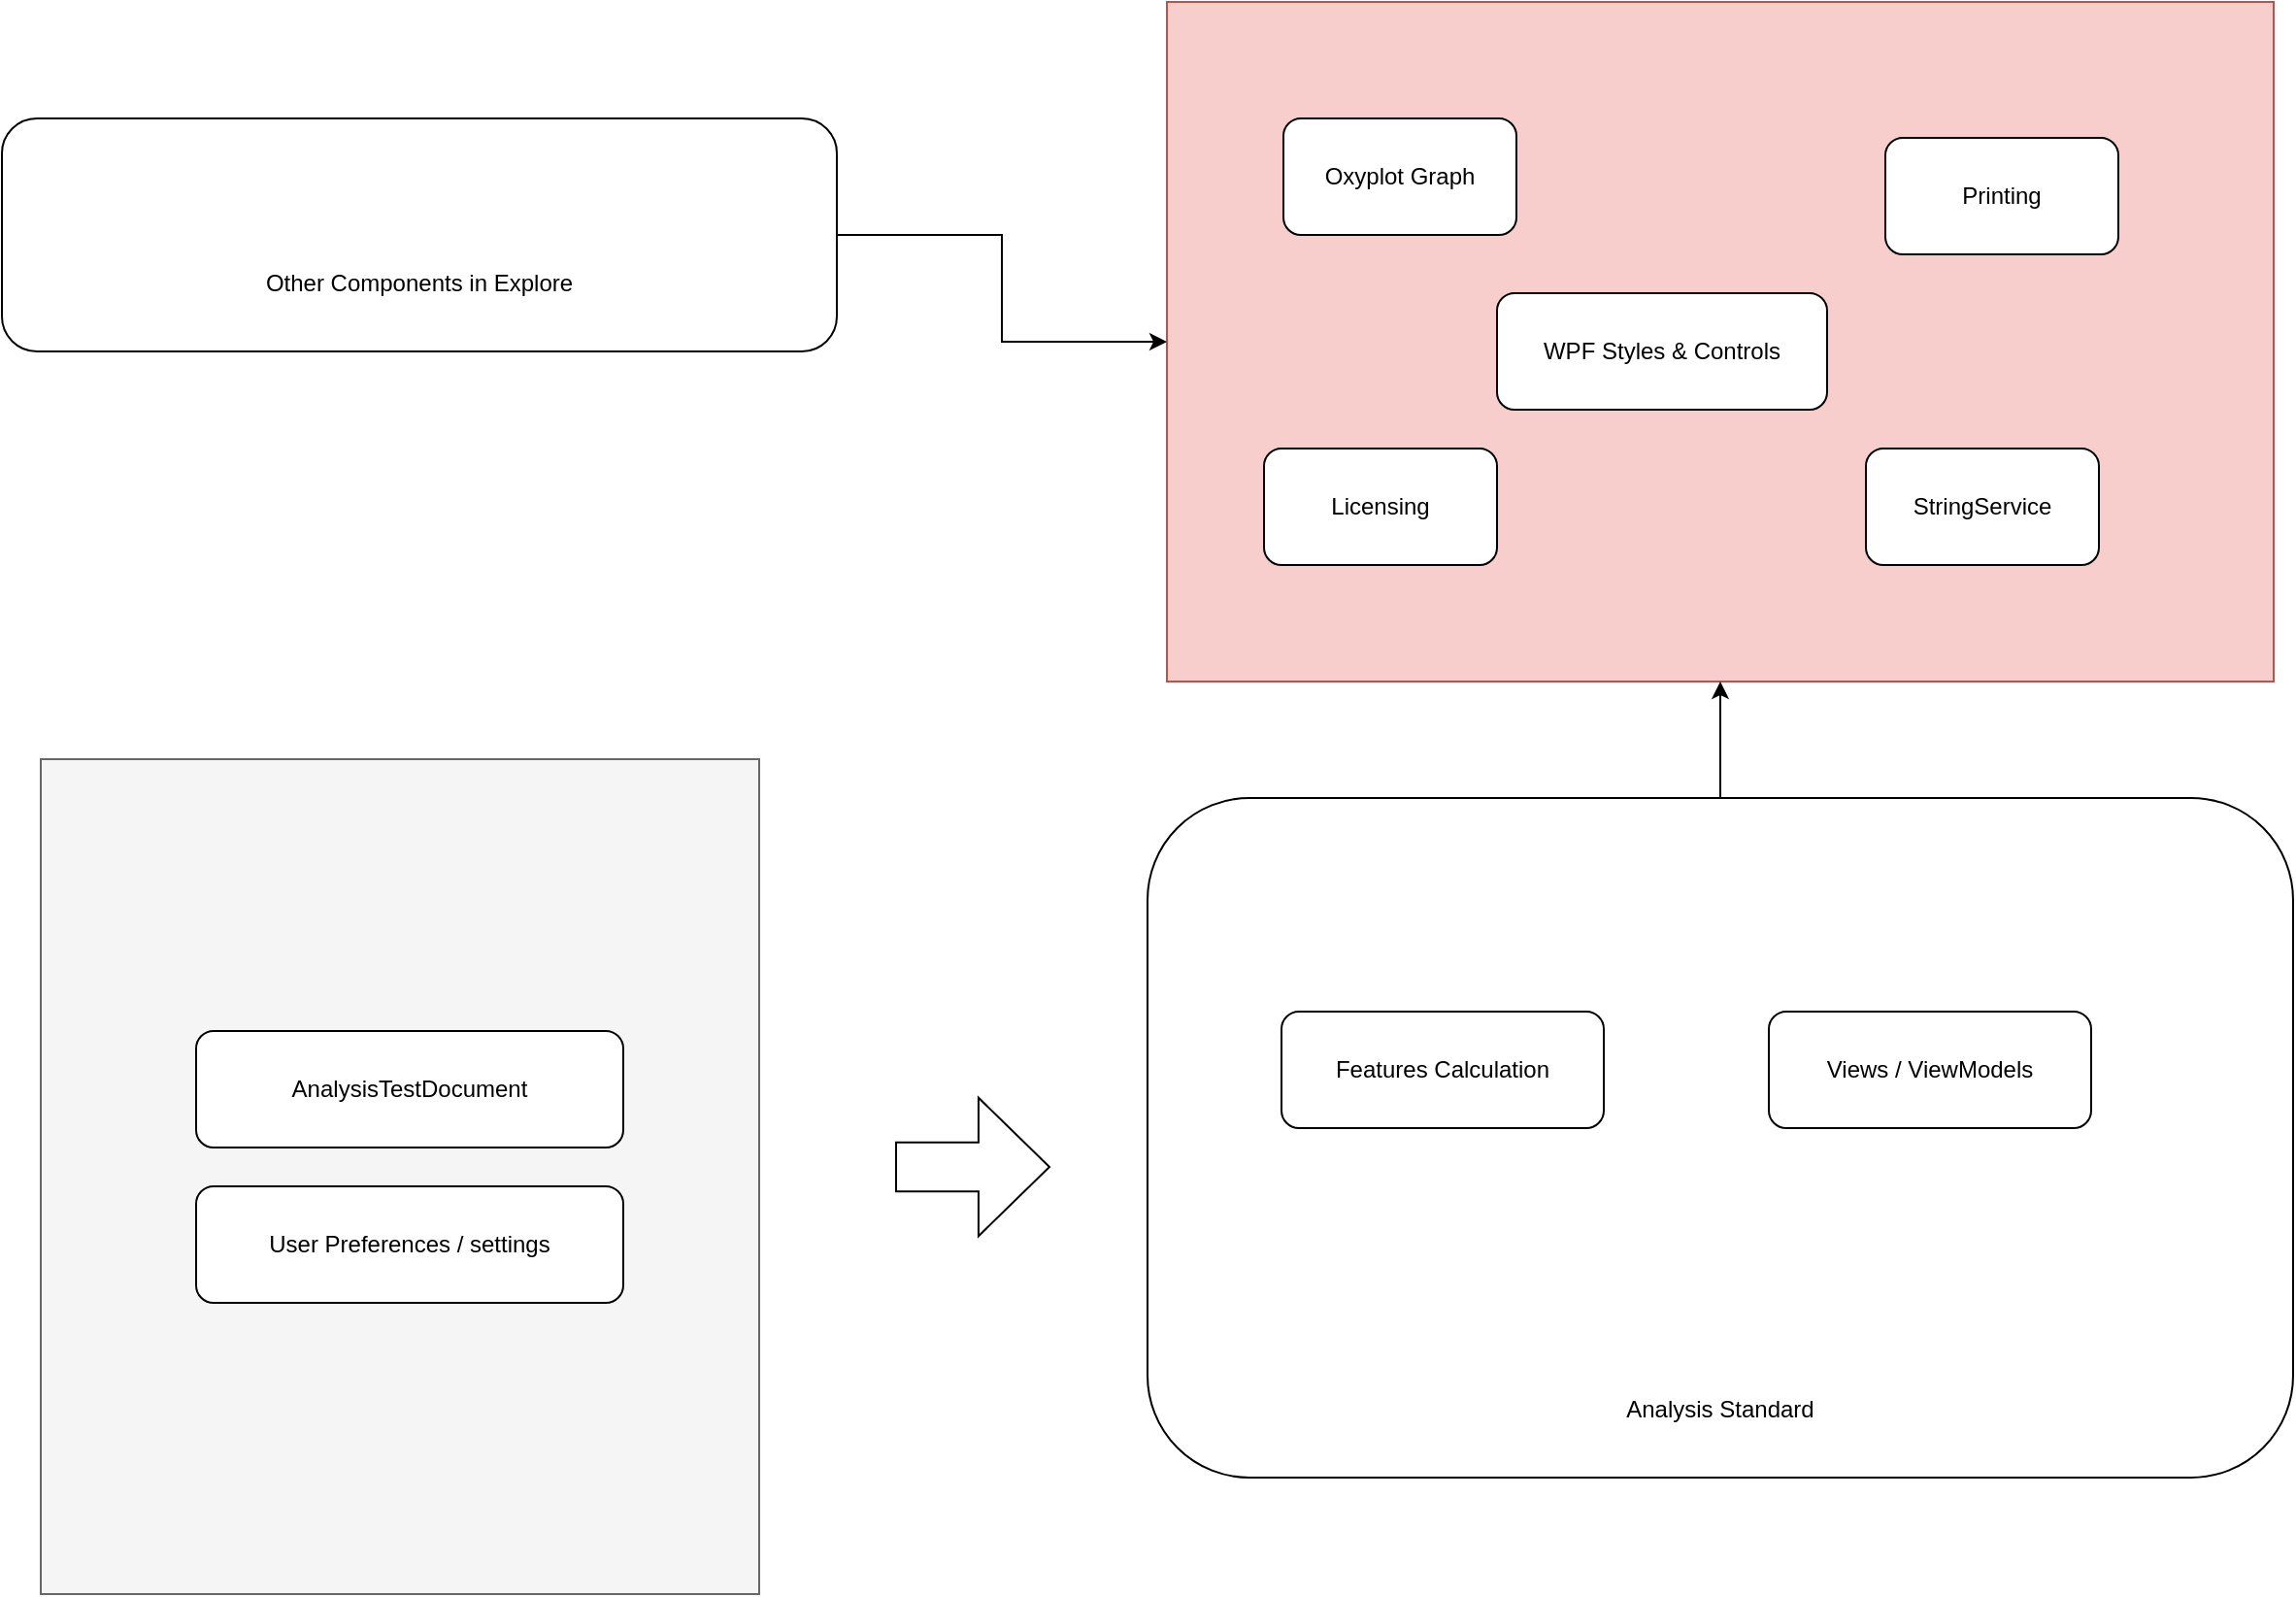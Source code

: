 <mxfile version="27.1.1">
  <diagram name="Page-1" id="ewadq9snaq9OyRbeZTm2">
    <mxGraphModel dx="2554" dy="2116" grid="1" gridSize="10" guides="1" tooltips="1" connect="1" arrows="1" fold="1" page="1" pageScale="1" pageWidth="827" pageHeight="1169" math="0" shadow="0">
      <root>
        <mxCell id="0" />
        <mxCell id="1" parent="0" />
        <mxCell id="RVGChMHn7xWEIKGy9dse-7" value="" style="rounded=0;whiteSpace=wrap;html=1;fillColor=#f8cecc;strokeColor=#b85450;" vertex="1" parent="1">
          <mxGeometry x="260" y="-260" width="570" height="350" as="geometry" />
        </mxCell>
        <mxCell id="RVGChMHn7xWEIKGy9dse-6" value="" style="rounded=0;whiteSpace=wrap;html=1;fillColor=#f5f5f5;fontColor=#333333;strokeColor=#666666;" vertex="1" parent="1">
          <mxGeometry x="-320" y="130" width="370" height="430" as="geometry" />
        </mxCell>
        <mxCell id="RVGChMHn7xWEIKGy9dse-3" value="AnalysisTestDocument" style="rounded=1;whiteSpace=wrap;html=1;" vertex="1" parent="1">
          <mxGeometry x="-240" y="270" width="220" height="60" as="geometry" />
        </mxCell>
        <mxCell id="RVGChMHn7xWEIKGy9dse-4" value="User Preferences / settings" style="rounded=1;whiteSpace=wrap;html=1;" vertex="1" parent="1">
          <mxGeometry x="-240" y="350" width="220" height="60" as="geometry" />
        </mxCell>
        <mxCell id="RVGChMHn7xWEIKGy9dse-8" value="Oxyplot Graph" style="rounded=1;whiteSpace=wrap;html=1;" vertex="1" parent="1">
          <mxGeometry x="320" y="-200" width="120" height="60" as="geometry" />
        </mxCell>
        <mxCell id="RVGChMHn7xWEIKGy9dse-9" value="Printing" style="rounded=1;whiteSpace=wrap;html=1;" vertex="1" parent="1">
          <mxGeometry x="630" y="-190" width="120" height="60" as="geometry" />
        </mxCell>
        <mxCell id="RVGChMHn7xWEIKGy9dse-10" value="Licensing" style="rounded=1;whiteSpace=wrap;html=1;" vertex="1" parent="1">
          <mxGeometry x="310" y="-30" width="120" height="60" as="geometry" />
        </mxCell>
        <mxCell id="RVGChMHn7xWEIKGy9dse-11" value="StringService" style="rounded=1;whiteSpace=wrap;html=1;" vertex="1" parent="1">
          <mxGeometry x="620" y="-30" width="120" height="60" as="geometry" />
        </mxCell>
        <mxCell id="RVGChMHn7xWEIKGy9dse-12" value="" style="group" vertex="1" connectable="0" parent="1">
          <mxGeometry x="250" y="150" width="590" height="350" as="geometry" />
        </mxCell>
        <mxCell id="RVGChMHn7xWEIKGy9dse-1" value="" style="rounded=1;whiteSpace=wrap;html=1;" vertex="1" parent="RVGChMHn7xWEIKGy9dse-12">
          <mxGeometry width="590" height="350" as="geometry" />
        </mxCell>
        <mxCell id="RVGChMHn7xWEIKGy9dse-2" value="Analysis Standard" style="text;html=1;align=center;verticalAlign=middle;whiteSpace=wrap;rounded=0;" vertex="1" parent="RVGChMHn7xWEIKGy9dse-12">
          <mxGeometry x="235" y="300" width="120" height="30" as="geometry" />
        </mxCell>
        <mxCell id="RVGChMHn7xWEIKGy9dse-13" value="Features Calculation" style="rounded=1;whiteSpace=wrap;html=1;" vertex="1" parent="RVGChMHn7xWEIKGy9dse-12">
          <mxGeometry x="69" y="110" width="166" height="60" as="geometry" />
        </mxCell>
        <mxCell id="RVGChMHn7xWEIKGy9dse-14" value="Views / ViewModels" style="rounded=1;whiteSpace=wrap;html=1;" vertex="1" parent="RVGChMHn7xWEIKGy9dse-12">
          <mxGeometry x="320" y="110" width="166" height="60" as="geometry" />
        </mxCell>
        <mxCell id="RVGChMHn7xWEIKGy9dse-15" value="WPF Styles &amp;amp; Controls" style="rounded=1;whiteSpace=wrap;html=1;" vertex="1" parent="1">
          <mxGeometry x="430" y="-110" width="170" height="60" as="geometry" />
        </mxCell>
        <mxCell id="RVGChMHn7xWEIKGy9dse-19" style="edgeStyle=orthogonalEdgeStyle;rounded=0;orthogonalLoop=1;jettySize=auto;html=1;entryX=0.5;entryY=1;entryDx=0;entryDy=0;" edge="1" parent="1" source="RVGChMHn7xWEIKGy9dse-1" target="RVGChMHn7xWEIKGy9dse-7">
          <mxGeometry relative="1" as="geometry" />
        </mxCell>
        <mxCell id="RVGChMHn7xWEIKGy9dse-21" value="" style="shape=flexArrow;endArrow=classic;html=1;rounded=0;endWidth=45;endSize=11.847;width=25.333;" edge="1" parent="1">
          <mxGeometry width="50" height="50" relative="1" as="geometry">
            <mxPoint x="120" y="340" as="sourcePoint" />
            <mxPoint x="200" y="340" as="targetPoint" />
          </mxGeometry>
        </mxCell>
        <mxCell id="RVGChMHn7xWEIKGy9dse-25" value="" style="group" vertex="1" connectable="0" parent="1">
          <mxGeometry x="-340" y="-200" width="430" height="120" as="geometry" />
        </mxCell>
        <mxCell id="RVGChMHn7xWEIKGy9dse-23" value="" style="rounded=1;whiteSpace=wrap;html=1;" vertex="1" parent="RVGChMHn7xWEIKGy9dse-25">
          <mxGeometry width="430" height="120" as="geometry" />
        </mxCell>
        <mxCell id="RVGChMHn7xWEIKGy9dse-24" value="Other Components in Explore" style="text;html=1;align=center;verticalAlign=middle;whiteSpace=wrap;rounded=0;" vertex="1" parent="RVGChMHn7xWEIKGy9dse-25">
          <mxGeometry x="105" y="70" width="220" height="30" as="geometry" />
        </mxCell>
        <mxCell id="RVGChMHn7xWEIKGy9dse-26" style="edgeStyle=orthogonalEdgeStyle;rounded=0;orthogonalLoop=1;jettySize=auto;html=1;entryX=0;entryY=0.5;entryDx=0;entryDy=0;" edge="1" parent="1" source="RVGChMHn7xWEIKGy9dse-23" target="RVGChMHn7xWEIKGy9dse-7">
          <mxGeometry relative="1" as="geometry" />
        </mxCell>
      </root>
    </mxGraphModel>
  </diagram>
</mxfile>
